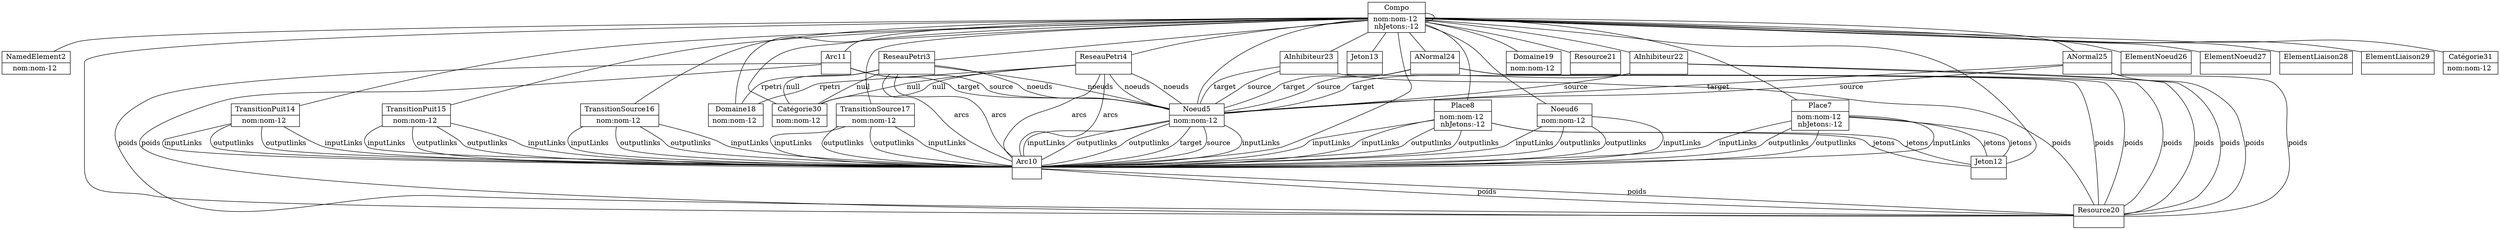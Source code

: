 Graph g{ 
struct1 [shape=record,label="{NamedElement1| nom:nom-12 \n}"];
struct1 -- struct1 ;
struct2 [shape=record,label="{NamedElement2| nom:nom-12 \n}"];
struct1 -- struct2 ;
struct3 -- struct5 [label="noeuds"]   ;
struct3 -- struct5 [label="noeuds"]   ;
struct3 -- struct10 [label="arcs"]   ;
struct3 -- struct10 [label="arcs"]   ;
struct3 -- struct18 [label="rpetri"]   ;
struct3 -- struct30 [label="null"]   ;
struct3 -- struct30 [label="null"]   ;
struct3 [shape=record,label="{ReseauPetri3|}"];
struct1 -- struct3 ;
struct4 -- struct5 [label="noeuds"]   ;
struct4 -- struct5 [label="noeuds"]   ;
struct4 -- struct10 [label="arcs"]   ;
struct4 -- struct10 [label="arcs"]   ;
struct4 -- struct18 [label="rpetri"]   ;
struct4 -- struct30 [label="null"]   ;
struct4 -- struct30 [label="null"]   ;
struct4 [shape=record,label="{ReseauPetri4|}"];
struct1 -- struct4 ;
struct5 -- struct10 [label="inputLinks"]   ;
struct5 -- struct10 [label="inputLinks"]   ;
struct5 -- struct10 [label="outputlinks"]   ;
struct5 -- struct10 [label="outputlinks"]   ;
struct5 [shape=record,label="{Noeud5| nom:nom-12 \n}"];
struct1 -- struct5 ;
struct6 -- struct10 [label="inputLinks"]   ;
struct6 -- struct10 [label="inputLinks"]   ;
struct6 -- struct10 [label="outputlinks"]   ;
struct6 -- struct10 [label="outputlinks"]   ;
struct6 [shape=record,label="{Noeud6| nom:nom-12 \n}"];
struct1 -- struct6 ;
struct7 -- struct10 [label="inputLinks"]   ;
struct7 -- struct10 [label="inputLinks"]   ;
struct7 -- struct10 [label="outputlinks"]   ;
struct7 -- struct10 [label="outputlinks"]   ;
struct7 -- struct12 [label="jetons"]   ;
struct7 -- struct12 [label="jetons"]   ;
struct7 [shape=record,label="{Place7| nom:nom-12 \n nbJetons:-12 \n}"];
struct1 -- struct7 ;
struct8 -- struct10 [label="inputLinks"]   ;
struct8 -- struct10 [label="inputLinks"]   ;
struct8 -- struct10 [label="outputlinks"]   ;
struct8 -- struct10 [label="outputlinks"]   ;
struct8 -- struct12 [label="jetons"]   ;
struct8 -- struct12 [label="jetons"]   ;
struct8 [shape=record,label="{Place8| nom:nom-12 \n nbJetons:-12 \n}"];
struct1 -- struct8 ;
struct1 [shape=record,label="{Compo| nom:nom-12 \n nbJetons:-12 \n}"]; 
struct10 -- struct5 [label="target"]   ;
struct10 -- struct5 [label="source"]   ;
struct10 -- struct20 [label="poids"]   ;
struct10 -- struct20 [label="poids"]   ;
struct10 [shape=record,label="{Arc10|}"];
struct1 -- struct10 ;
struct11 -- struct5 [label="target"]   ;
struct11 -- struct5 [label="source"]   ;
struct11 -- struct20 [label="poids"]   ;
struct11 -- struct20 [label="poids"]   ;
struct11 [shape=record,label="{Arc11|}"];
struct1 -- struct11 ;
struct12 [shape=record,label="{Jeton12|}"];
struct1 -- struct12 ;
struct13 [shape=record,label="{Jeton13|}"];
struct1 -- struct13 ;
struct14 -- struct10 [label="inputLinks"]   ;
struct14 -- struct10 [label="inputLinks"]   ;
struct14 -- struct10 [label="outputlinks"]   ;
struct14 -- struct10 [label="outputlinks"]   ;
struct14 [shape=record,label="{TransitionPuit14| nom:nom-12 \n}"];
struct1 -- struct14 ;
struct15 -- struct10 [label="inputLinks"]   ;
struct15 -- struct10 [label="inputLinks"]   ;
struct15 -- struct10 [label="outputlinks"]   ;
struct15 -- struct10 [label="outputlinks"]   ;
struct15 [shape=record,label="{TransitionPuit15| nom:nom-12 \n}"];
struct1 -- struct15 ;
struct16 -- struct10 [label="inputLinks"]   ;
struct16 -- struct10 [label="inputLinks"]   ;
struct16 -- struct10 [label="outputlinks"]   ;
struct16 -- struct10 [label="outputlinks"]   ;
struct16 [shape=record,label="{TransitionSource16| nom:nom-12 \n}"];
struct1 -- struct16 ;
struct17 -- struct10 [label="inputLinks"]   ;
struct17 -- struct10 [label="inputLinks"]   ;
struct17 -- struct10 [label="outputlinks"]   ;
struct17 -- struct10 [label="outputlinks"]   ;
struct17 [shape=record,label="{TransitionSource17| nom:nom-12 \n}"];
struct1 -- struct17 ;
struct18 [shape=record,label="{Domaine18| nom:nom-12 \n}"];
struct1 -- struct18 ;
struct19 [shape=record,label="{Domaine19| nom:nom-12 \n}"];
struct1 -- struct19 ;
struct20 [shape=record,label="{Resource20|}"];
struct1 -- struct20 ;
struct21 [shape=record,label="{Resource21|}"];
struct1 -- struct21 ;
struct22 -- struct5 [label="target"]   ;
struct22 -- struct5 [label="source"]   ;
struct22 -- struct20 [label="poids"]   ;
struct22 -- struct20 [label="poids"]   ;
struct22 [shape=record,label="{AInhibiteur22|}"];
struct1 -- struct22 ;
struct23 -- struct5 [label="target"]   ;
struct23 -- struct5 [label="source"]   ;
struct23 -- struct20 [label="poids"]   ;
struct23 -- struct20 [label="poids"]   ;
struct23 [shape=record,label="{AInhibiteur23|}"];
struct1 -- struct23 ;
struct24 -- struct5 [label="target"]   ;
struct24 -- struct5 [label="source"]   ;
struct24 -- struct20 [label="poids"]   ;
struct24 -- struct20 [label="poids"]   ;
struct24 [shape=record,label="{ANormal24|}"];
struct1 -- struct24 ;
struct25 -- struct5 [label="target"]   ;
struct25 -- struct5 [label="source"]   ;
struct25 -- struct20 [label="poids"]   ;
struct25 -- struct20 [label="poids"]   ;
struct25 [shape=record,label="{ANormal25|}"];
struct1 -- struct25 ;
struct26 [shape=record,label="{ElementNoeud26|}"];
struct1 -- struct26 ;
struct27 [shape=record,label="{ElementNoeud27|}"];
struct1 -- struct27 ;
struct28 [shape=record,label="{ElementLiaison28|}"];
struct1 -- struct28 ;
struct29 [shape=record,label="{ElementLiaison29|}"];
struct1 -- struct29 ;
struct30 [shape=record,label="{Catégorie30| nom:nom-12 \n}"];
struct1 -- struct30 ;
struct31 [shape=record,label="{Catégorie31| nom:nom-12 \n}"];
struct1 -- struct31 ;
} 
